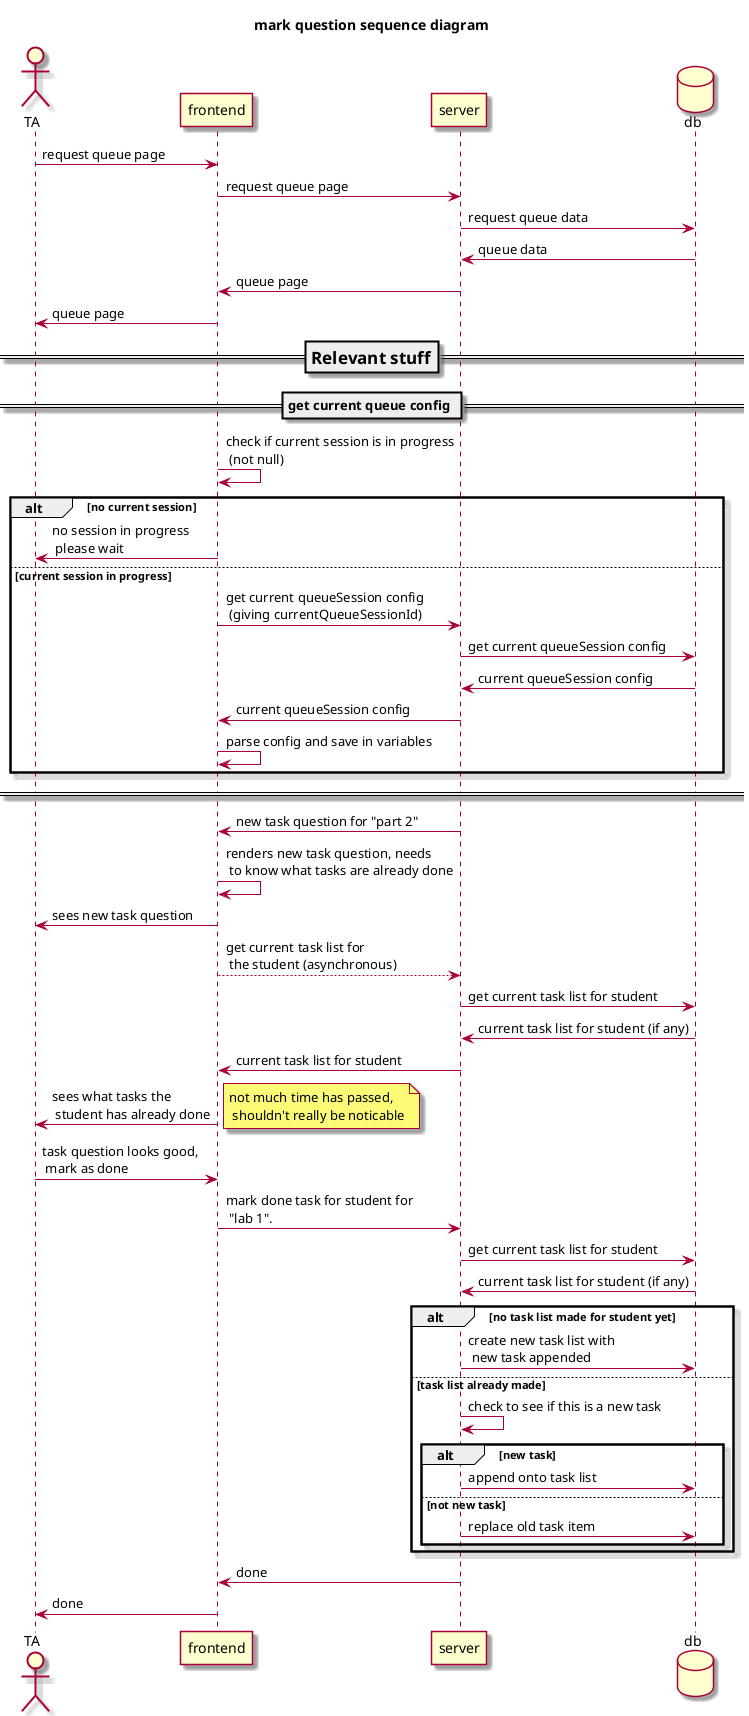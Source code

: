 @startuml

skin rose

title "mark question sequence diagram"

actor User as "TA"
participant frontend
participant server
database db

User -> frontend : request queue page
frontend -> server : request queue page
server -> db : request queue data
server <- db : queue data
frontend <- server : queue page
User <- frontend : queue page

=== Relevant stuff ==

== get current queue config ==
frontend -> frontend : check if current session is in progress\n (not null)
alt no current session
    User <- frontend : no session in progress \n please wait
else current session in progress
    frontend -> server : get current queueSession config \n (giving currentQueueSessionId)
    server -> db : get current queueSession config
    server <- db : current queueSession config
    frontend <- server : current queueSession config
    frontend -> frontend : parse config and save in variables
end


'== get all current student progress (TA) ==
'frontend -> server : get all current student progress
'note left : we're choosing to get all students' \n progress since that way we can \n display it on desktop
====


frontend <- server : new task question for "part 2"
frontend -> frontend : renders new task question, needs \n to know what tasks are already done
User <- frontend : sees new task question
frontend --> server : get current task list for \n the student (asynchronous)
server -> db : get current task list for student
server <- db : current task list for student (if any)
frontend <- server : current task list for student
User <- frontend : sees what tasks the \n student has already done
note right : not much time has passed, \n shouldn't really be noticable

User -> frontend : task question looks good, \n mark as done
frontend -> server : mark done task for student for \n "lab 1". 
server -> db : get current task list for student
server <- db : current task list for student (if any)
alt no task list made for student yet
    server -> db : create new task list with \n new task appended
else task list already made
    server -> server : check to see if this is a new task
    alt new task
        server -> db : append onto task list
    else not new task
        server -> db : replace old task item
    end
end
frontend <- server : done
User <- frontend : done


@enduml